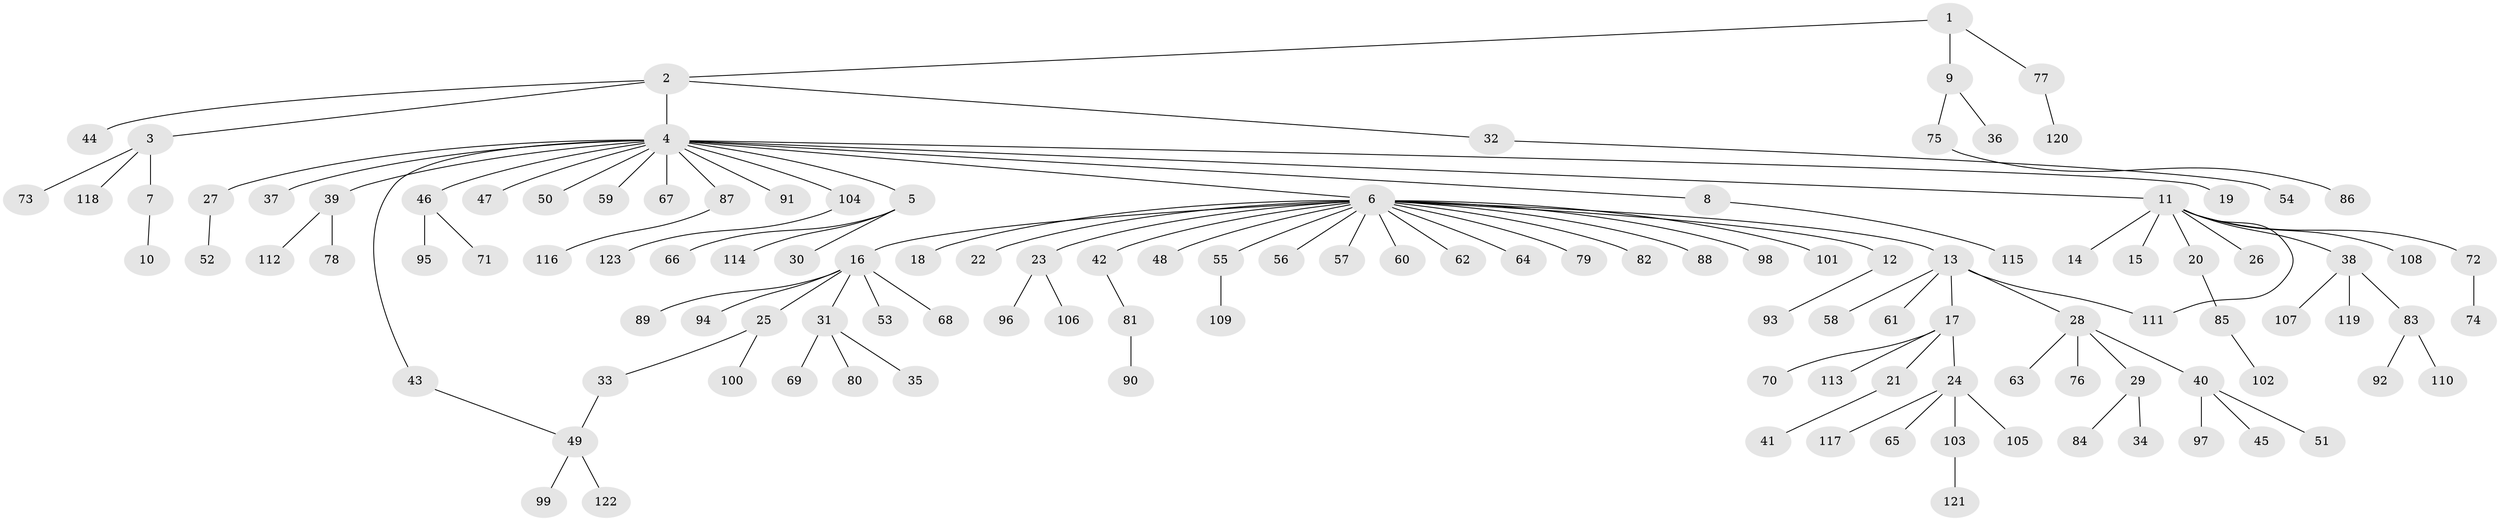 // Generated by graph-tools (version 1.1) at 2025/01/03/09/25 03:01:40]
// undirected, 123 vertices, 124 edges
graph export_dot {
graph [start="1"]
  node [color=gray90,style=filled];
  1;
  2;
  3;
  4;
  5;
  6;
  7;
  8;
  9;
  10;
  11;
  12;
  13;
  14;
  15;
  16;
  17;
  18;
  19;
  20;
  21;
  22;
  23;
  24;
  25;
  26;
  27;
  28;
  29;
  30;
  31;
  32;
  33;
  34;
  35;
  36;
  37;
  38;
  39;
  40;
  41;
  42;
  43;
  44;
  45;
  46;
  47;
  48;
  49;
  50;
  51;
  52;
  53;
  54;
  55;
  56;
  57;
  58;
  59;
  60;
  61;
  62;
  63;
  64;
  65;
  66;
  67;
  68;
  69;
  70;
  71;
  72;
  73;
  74;
  75;
  76;
  77;
  78;
  79;
  80;
  81;
  82;
  83;
  84;
  85;
  86;
  87;
  88;
  89;
  90;
  91;
  92;
  93;
  94;
  95;
  96;
  97;
  98;
  99;
  100;
  101;
  102;
  103;
  104;
  105;
  106;
  107;
  108;
  109;
  110;
  111;
  112;
  113;
  114;
  115;
  116;
  117;
  118;
  119;
  120;
  121;
  122;
  123;
  1 -- 2;
  1 -- 9;
  1 -- 77;
  2 -- 3;
  2 -- 4;
  2 -- 32;
  2 -- 44;
  3 -- 7;
  3 -- 73;
  3 -- 118;
  4 -- 5;
  4 -- 6;
  4 -- 8;
  4 -- 11;
  4 -- 19;
  4 -- 27;
  4 -- 37;
  4 -- 39;
  4 -- 43;
  4 -- 46;
  4 -- 47;
  4 -- 50;
  4 -- 59;
  4 -- 67;
  4 -- 87;
  4 -- 91;
  4 -- 104;
  5 -- 30;
  5 -- 66;
  5 -- 114;
  6 -- 12;
  6 -- 13;
  6 -- 16;
  6 -- 18;
  6 -- 22;
  6 -- 23;
  6 -- 42;
  6 -- 48;
  6 -- 55;
  6 -- 56;
  6 -- 57;
  6 -- 60;
  6 -- 62;
  6 -- 64;
  6 -- 79;
  6 -- 82;
  6 -- 88;
  6 -- 98;
  6 -- 101;
  7 -- 10;
  8 -- 115;
  9 -- 36;
  9 -- 75;
  11 -- 14;
  11 -- 15;
  11 -- 20;
  11 -- 26;
  11 -- 38;
  11 -- 72;
  11 -- 108;
  11 -- 111;
  12 -- 93;
  13 -- 17;
  13 -- 28;
  13 -- 58;
  13 -- 61;
  13 -- 111;
  16 -- 25;
  16 -- 31;
  16 -- 53;
  16 -- 68;
  16 -- 89;
  16 -- 94;
  17 -- 21;
  17 -- 24;
  17 -- 70;
  17 -- 113;
  20 -- 85;
  21 -- 41;
  23 -- 96;
  23 -- 106;
  24 -- 65;
  24 -- 103;
  24 -- 105;
  24 -- 117;
  25 -- 33;
  25 -- 100;
  27 -- 52;
  28 -- 29;
  28 -- 40;
  28 -- 63;
  28 -- 76;
  29 -- 34;
  29 -- 84;
  31 -- 35;
  31 -- 69;
  31 -- 80;
  32 -- 54;
  33 -- 49;
  38 -- 83;
  38 -- 107;
  38 -- 119;
  39 -- 78;
  39 -- 112;
  40 -- 45;
  40 -- 51;
  40 -- 97;
  42 -- 81;
  43 -- 49;
  46 -- 71;
  46 -- 95;
  49 -- 99;
  49 -- 122;
  55 -- 109;
  72 -- 74;
  75 -- 86;
  77 -- 120;
  81 -- 90;
  83 -- 92;
  83 -- 110;
  85 -- 102;
  87 -- 116;
  103 -- 121;
  104 -- 123;
}
